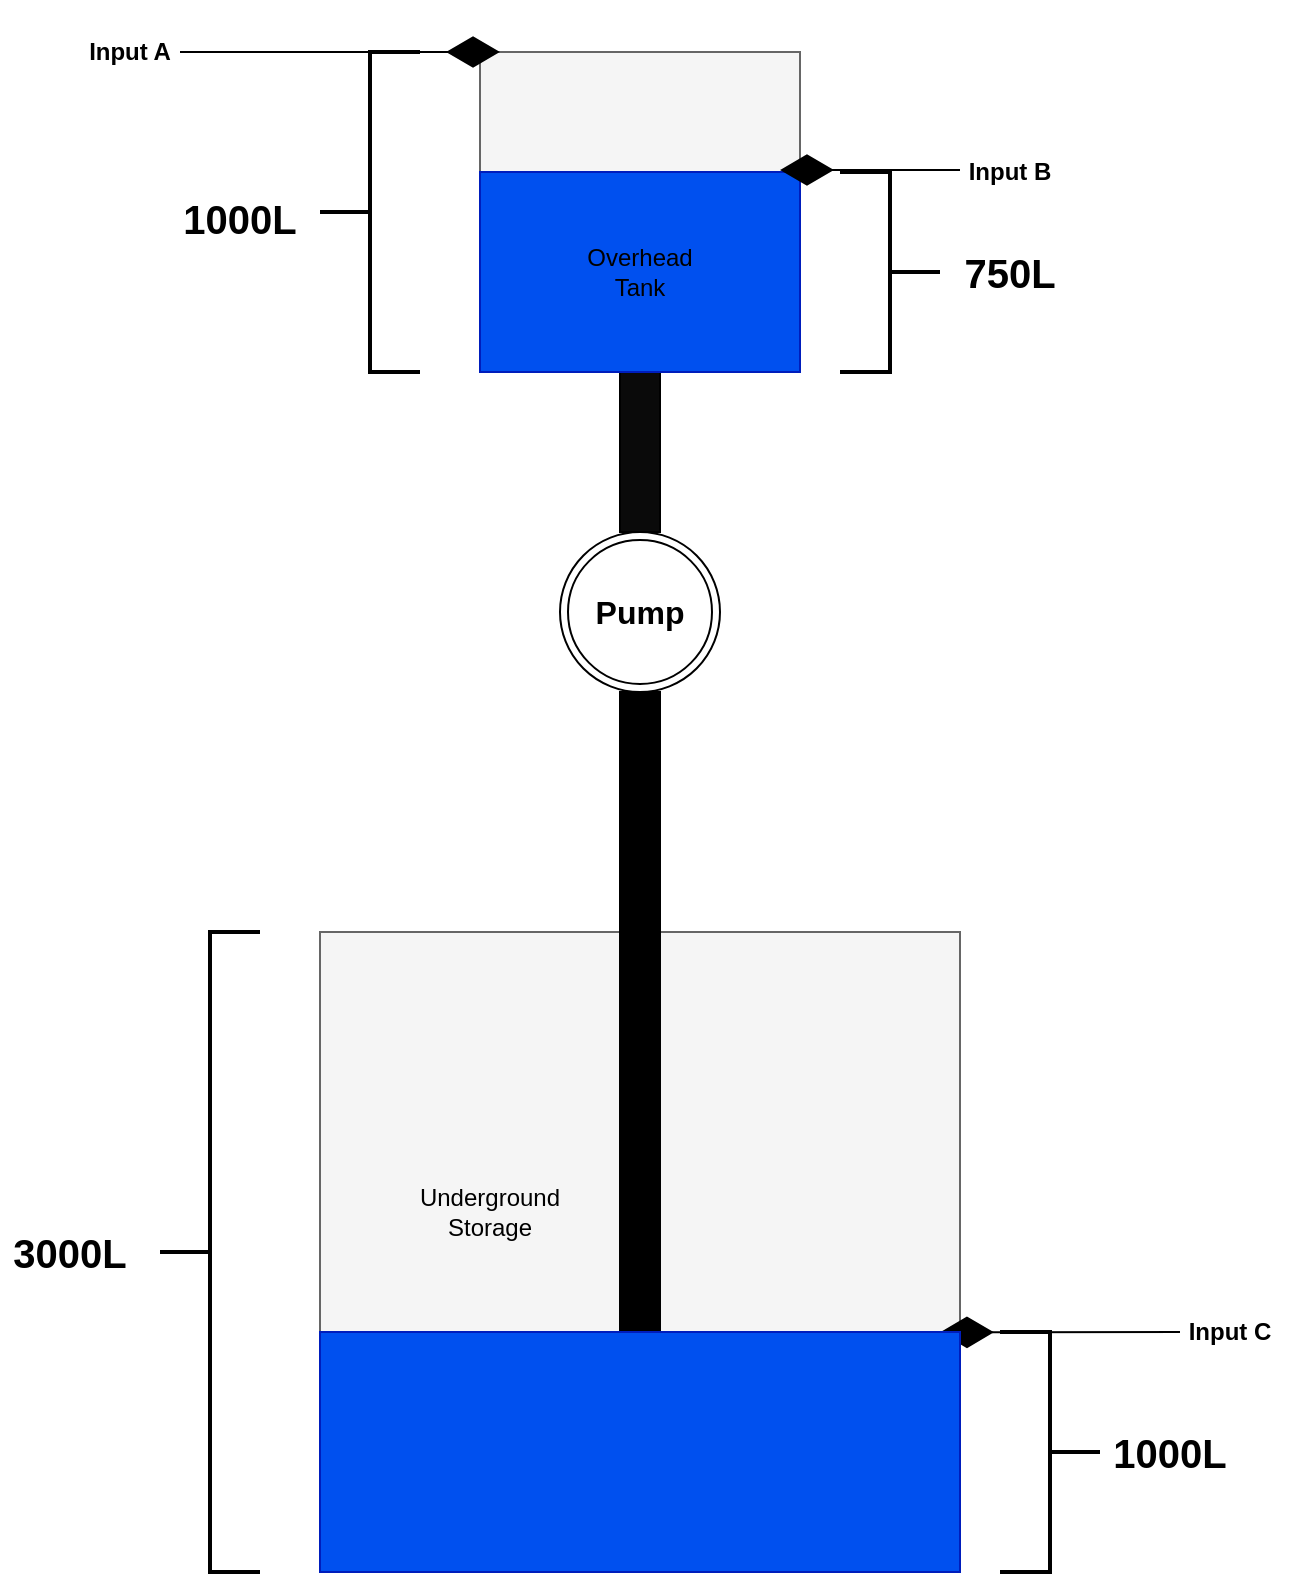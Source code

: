 <mxfile version="22.0.2" type="device">
  <diagram name="Page-1" id="Bxq7s0hs5Caayt5N7LNR">
    <mxGraphModel dx="1687" dy="984" grid="1" gridSize="10" guides="1" tooltips="1" connect="1" arrows="1" fold="1" page="1" pageScale="1" pageWidth="850" pageHeight="1100" background="none" math="0" shadow="0">
      <root>
        <mxCell id="0" />
        <mxCell id="1" parent="0" />
        <mxCell id="pFZr7VpKerrp3s3yPMJf-1" value="" style="whiteSpace=wrap;html=1;aspect=fixed;fillColor=#f5f5f5;fontColor=#333333;strokeColor=#666666;" parent="1" vertex="1">
          <mxGeometry x="320" y="80" width="160" height="160" as="geometry" />
        </mxCell>
        <mxCell id="pFZr7VpKerrp3s3yPMJf-2" value="" style="whiteSpace=wrap;html=1;aspect=fixed;fillColor=#f5f5f5;fontColor=#333333;strokeColor=#666666;labelBorderColor=#99FF99;" parent="1" vertex="1">
          <mxGeometry x="240" y="520" width="320" height="320" as="geometry" />
        </mxCell>
        <mxCell id="pFZr7VpKerrp3s3yPMJf-4" value="" style="html=1;points=[[0,0,0,0,5],[0,1,0,0,-5],[1,0,0,0,5],[1,1,0,0,-5]];perimeter=orthogonalPerimeter;outlineConnect=0;targetShapes=umlLifeline;portConstraint=eastwest;newEdgeStyle={&quot;curved&quot;:0,&quot;rounded&quot;:0};fontColor=#0A0A0A;fillColor=#0A0A0A;" parent="1" vertex="1">
          <mxGeometry x="390" y="240" width="20" height="80" as="geometry" />
        </mxCell>
        <mxCell id="pFZr7VpKerrp3s3yPMJf-9" value="" style="html=1;points=[[0,0,0,0,5],[0,1,0,0,-5],[1,0,0,0,5],[1,1,0,0,-5]];perimeter=orthogonalPerimeter;outlineConnect=0;targetShapes=umlLifeline;portConstraint=eastwest;newEdgeStyle={&quot;curved&quot;:0,&quot;rounded&quot;:0};direction=south;fillColor=#0050ef;fontColor=#ffffff;strokeColor=#001DBC;" parent="1" vertex="1">
          <mxGeometry x="320" y="140" width="160" height="100" as="geometry" />
        </mxCell>
        <mxCell id="pFZr7VpKerrp3s3yPMJf-10" value="" style="strokeWidth=2;html=1;shape=mxgraph.flowchart.annotation_2;align=left;labelPosition=right;pointerEvents=1;" parent="1" vertex="1">
          <mxGeometry x="240" y="80" width="50" height="160" as="geometry" />
        </mxCell>
        <mxCell id="pFZr7VpKerrp3s3yPMJf-11" value="" style="strokeWidth=2;html=1;shape=mxgraph.flowchart.annotation_2;align=left;labelPosition=right;pointerEvents=1;" parent="1" vertex="1">
          <mxGeometry x="160" y="520" width="50" height="320" as="geometry" />
        </mxCell>
        <mxCell id="pFZr7VpKerrp3s3yPMJf-12" value="3000L" style="text;html=1;align=center;verticalAlign=middle;whiteSpace=wrap;rounded=0;fillColor=none;fillStyle=hatch;gradientColor=default;strokeColor=none;fontStyle=1;fontSize=20;" parent="1" vertex="1">
          <mxGeometry x="80" y="660" width="70" height="40" as="geometry" />
        </mxCell>
        <mxCell id="pFZr7VpKerrp3s3yPMJf-13" value="1000L" style="text;html=1;align=center;verticalAlign=middle;whiteSpace=wrap;rounded=0;fillColor=none;fillStyle=hatch;gradientColor=default;strokeColor=none;fontStyle=1;fontSize=20;" parent="1" vertex="1">
          <mxGeometry x="170" y="140" width="60" height="45" as="geometry" />
        </mxCell>
        <mxCell id="pFZr7VpKerrp3s3yPMJf-14" value="" style="strokeWidth=2;html=1;shape=mxgraph.flowchart.annotation_2;align=left;labelPosition=right;pointerEvents=1;direction=west;" parent="1" vertex="1">
          <mxGeometry x="500" y="140" width="50" height="100" as="geometry" />
        </mxCell>
        <mxCell id="pFZr7VpKerrp3s3yPMJf-15" value="750L" style="text;html=1;align=center;verticalAlign=middle;whiteSpace=wrap;rounded=0;fillColor=none;fillStyle=hatch;gradientColor=default;strokeColor=none;perimeterSpacing=0;glass=0;shadow=1;fontStyle=1;fontSize=20;" parent="1" vertex="1">
          <mxGeometry x="550" y="170" width="70" height="40" as="geometry" />
        </mxCell>
        <mxCell id="SxQQ4oSj7Uny4InST8V0-1" value="" style="html=1;points=[[0,0,0,0,5],[0,1,0,0,-5],[1,0,0,0,5],[1,1,0,0,-5]];perimeter=orthogonalPerimeter;outlineConnect=0;targetShapes=umlLifeline;portConstraint=eastwest;newEdgeStyle={&quot;curved&quot;:0,&quot;rounded&quot;:0};fillColor=#000000;" parent="1" vertex="1">
          <mxGeometry x="390" y="400" width="20" height="320" as="geometry" />
        </mxCell>
        <mxCell id="SxQQ4oSj7Uny4InST8V0-13" value="" style="ellipse;shape=doubleEllipse;whiteSpace=wrap;html=1;aspect=fixed;" parent="1" vertex="1">
          <mxGeometry x="360" y="320" width="80" height="80" as="geometry" />
        </mxCell>
        <mxCell id="SxQQ4oSj7Uny4InST8V0-14" value="Pump" style="text;html=1;strokeColor=none;fillColor=none;align=center;verticalAlign=middle;whiteSpace=wrap;rounded=0;glass=0;fontStyle=1;fontSize=16;" parent="1" vertex="1">
          <mxGeometry x="370" y="345" width="60" height="30" as="geometry" />
        </mxCell>
        <mxCell id="SxQQ4oSj7Uny4InST8V0-19" value="" style="endArrow=diamondThin;endFill=1;endSize=24;html=1;rounded=0;" parent="1" edge="1">
          <mxGeometry width="160" relative="1" as="geometry">
            <mxPoint x="560" y="139" as="sourcePoint" />
            <mxPoint x="470" y="139" as="targetPoint" />
          </mxGeometry>
        </mxCell>
        <mxCell id="SxQQ4oSj7Uny4InST8V0-22" value="" style="endArrow=diamondThin;endFill=1;endSize=24;html=1;rounded=0;" parent="1" edge="1">
          <mxGeometry width="160" relative="1" as="geometry">
            <mxPoint x="170" y="80" as="sourcePoint" />
            <mxPoint x="330" y="80" as="targetPoint" />
          </mxGeometry>
        </mxCell>
        <mxCell id="SxQQ4oSj7Uny4InST8V0-23" value="" style="endArrow=diamondThin;endFill=1;endSize=24;html=1;rounded=0;entryX=1;entryY=0.563;entryDx=0;entryDy=0;entryPerimeter=0;" parent="1" edge="1">
          <mxGeometry width="160" relative="1" as="geometry">
            <mxPoint x="670" y="720" as="sourcePoint" />
            <mxPoint x="550" y="720.16" as="targetPoint" />
          </mxGeometry>
        </mxCell>
        <mxCell id="SxQQ4oSj7Uny4InST8V0-24" value="" style="strokeWidth=2;html=1;shape=mxgraph.flowchart.annotation_2;align=left;labelPosition=right;pointerEvents=1;direction=west;" parent="1" vertex="1">
          <mxGeometry x="580" y="720" width="50" height="120" as="geometry" />
        </mxCell>
        <mxCell id="SxQQ4oSj7Uny4InST8V0-25" value="1000L" style="text;html=1;align=center;verticalAlign=middle;whiteSpace=wrap;rounded=0;fillColor=none;fillStyle=hatch;gradientColor=default;strokeColor=none;perimeterSpacing=0;glass=0;shadow=1;fontStyle=1;fontSize=20;" parent="1" vertex="1">
          <mxGeometry x="630" y="760" width="70" height="40" as="geometry" />
        </mxCell>
        <mxCell id="SxQQ4oSj7Uny4InST8V0-26" value="Input A" style="text;html=1;strokeColor=none;fillColor=none;align=center;verticalAlign=middle;whiteSpace=wrap;rounded=0;fontStyle=1" parent="1" vertex="1">
          <mxGeometry x="110" y="60" width="70" height="40" as="geometry" />
        </mxCell>
        <mxCell id="SxQQ4oSj7Uny4InST8V0-27" value="&lt;b&gt;Input B&lt;/b&gt;" style="text;html=1;strokeColor=none;fillColor=none;align=center;verticalAlign=middle;whiteSpace=wrap;rounded=0;" parent="1" vertex="1">
          <mxGeometry x="550" y="120" width="70" height="40" as="geometry" />
        </mxCell>
        <mxCell id="SxQQ4oSj7Uny4InST8V0-28" value="&lt;b&gt;Input C&lt;/b&gt;" style="text;html=1;strokeColor=none;fillColor=none;align=center;verticalAlign=middle;whiteSpace=wrap;rounded=0;" parent="1" vertex="1">
          <mxGeometry x="660" y="700" width="70" height="40" as="geometry" />
        </mxCell>
        <mxCell id="SxQQ4oSj7Uny4InST8V0-29" value="Overhead&lt;br&gt;Tank" style="text;html=1;strokeColor=none;fillColor=none;align=center;verticalAlign=middle;whiteSpace=wrap;rounded=0;" parent="1" vertex="1">
          <mxGeometry x="365" y="170" width="70" height="40" as="geometry" />
        </mxCell>
        <mxCell id="SxQQ4oSj7Uny4InST8V0-30" value="Underground&lt;br&gt;Storage" style="text;html=1;strokeColor=none;fillColor=none;align=center;verticalAlign=middle;whiteSpace=wrap;rounded=0;" parent="1" vertex="1">
          <mxGeometry x="290" y="640" width="70" height="40" as="geometry" />
        </mxCell>
        <mxCell id="SxQQ4oSj7Uny4InST8V0-32" value="" style="rounded=0;whiteSpace=wrap;html=1;fillColor=#0050ef;fontColor=#ffffff;strokeColor=#001DBC;" parent="1" vertex="1">
          <mxGeometry x="240" y="720" width="320" height="120" as="geometry" />
        </mxCell>
      </root>
    </mxGraphModel>
  </diagram>
</mxfile>

